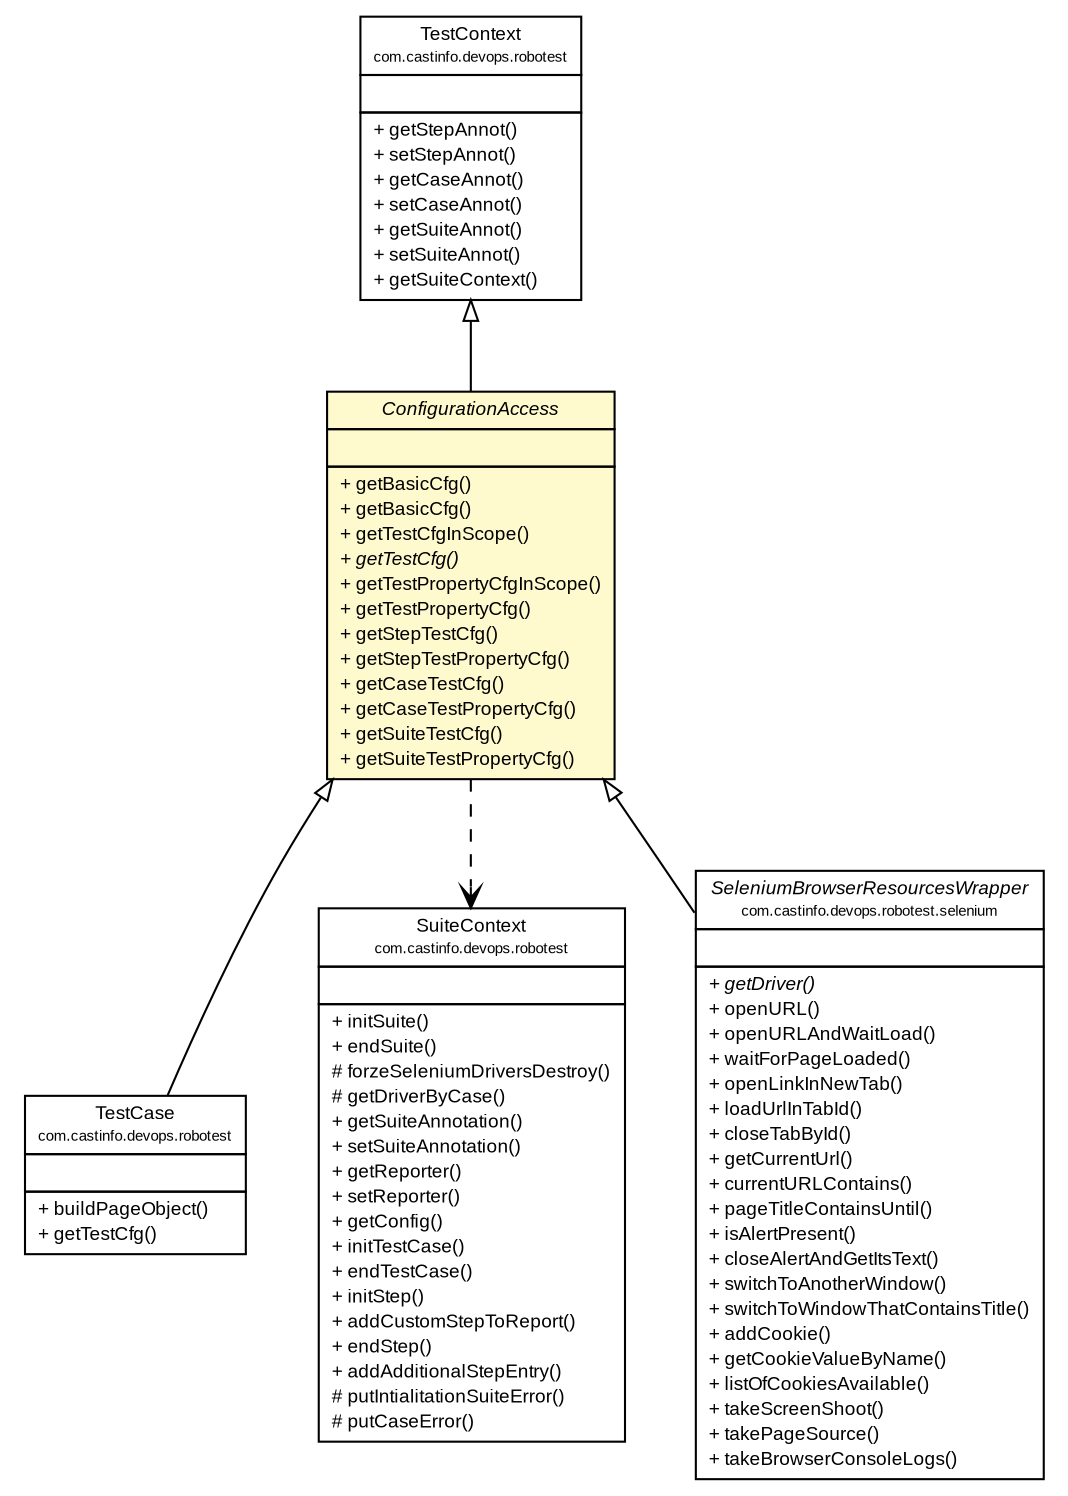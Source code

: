 #!/usr/local/bin/dot
#
# Class diagram 
# Generated by UMLGraph version R5_6-24-gf6e263 (https://www.umlgraph.org/)
#

digraph G {
	edge [fontname="arial",fontsize=10,labelfontname="arial",labelfontsize=10];
	node [fontname="arial",fontsize=10,shape=plaintext];
	nodesep=0.25;
	ranksep=0.5;
	// com.castinfo.devops.robotest.config.ConfigurationAccess
	c743 [label=<<table title="com.castinfo.devops.robotest.config.ConfigurationAccess" border="0" cellborder="1" cellspacing="0" cellpadding="2" port="p" bgcolor="lemonChiffon" href="./ConfigurationAccess.html">
		<tr><td><table border="0" cellspacing="0" cellpadding="1">
<tr><td align="center" balign="center"><font face="arial italic"> ConfigurationAccess </font></td></tr>
		</table></td></tr>
		<tr><td><table border="0" cellspacing="0" cellpadding="1">
<tr><td align="left" balign="left">  </td></tr>
		</table></td></tr>
		<tr><td><table border="0" cellspacing="0" cellpadding="1">
<tr><td align="left" balign="left"> + getBasicCfg() </td></tr>
<tr><td align="left" balign="left"> + getBasicCfg() </td></tr>
<tr><td align="left" balign="left"> + getTestCfgInScope() </td></tr>
<tr><td align="left" balign="left"><font face="arial italic" point-size="9.0"> + getTestCfg() </font></td></tr>
<tr><td align="left" balign="left"> + getTestPropertyCfgInScope() </td></tr>
<tr><td align="left" balign="left"> + getTestPropertyCfg() </td></tr>
<tr><td align="left" balign="left"> + getStepTestCfg() </td></tr>
<tr><td align="left" balign="left"> + getStepTestPropertyCfg() </td></tr>
<tr><td align="left" balign="left"> + getCaseTestCfg() </td></tr>
<tr><td align="left" balign="left"> + getCaseTestPropertyCfg() </td></tr>
<tr><td align="left" balign="left"> + getSuiteTestCfg() </td></tr>
<tr><td align="left" balign="left"> + getSuiteTestPropertyCfg() </td></tr>
		</table></td></tr>
		</table>>, URL="./ConfigurationAccess.html", fontname="arial", fontcolor="black", fontsize=9.0];
	// com.castinfo.devops.robotest.TestContext
	c750 [label=<<table title="com.castinfo.devops.robotest.TestContext" border="0" cellborder="1" cellspacing="0" cellpadding="2" port="p" href="../TestContext.html">
		<tr><td><table border="0" cellspacing="0" cellpadding="1">
<tr><td align="center" balign="center"> TestContext </td></tr>
<tr><td align="center" balign="center"><font point-size="7.0"> com.castinfo.devops.robotest </font></td></tr>
		</table></td></tr>
		<tr><td><table border="0" cellspacing="0" cellpadding="1">
<tr><td align="left" balign="left">  </td></tr>
		</table></td></tr>
		<tr><td><table border="0" cellspacing="0" cellpadding="1">
<tr><td align="left" balign="left"> + getStepAnnot() </td></tr>
<tr><td align="left" balign="left"> + setStepAnnot() </td></tr>
<tr><td align="left" balign="left"> + getCaseAnnot() </td></tr>
<tr><td align="left" balign="left"> + setCaseAnnot() </td></tr>
<tr><td align="left" balign="left"> + getSuiteAnnot() </td></tr>
<tr><td align="left" balign="left"> + setSuiteAnnot() </td></tr>
<tr><td align="left" balign="left"> + getSuiteContext() </td></tr>
		</table></td></tr>
		</table>>, URL="../TestContext.html", fontname="arial", fontcolor="black", fontsize=9.0];
	// com.castinfo.devops.robotest.TestCase
	c751 [label=<<table title="com.castinfo.devops.robotest.TestCase" border="0" cellborder="1" cellspacing="0" cellpadding="2" port="p" href="../TestCase.html">
		<tr><td><table border="0" cellspacing="0" cellpadding="1">
<tr><td align="center" balign="center"> TestCase </td></tr>
<tr><td align="center" balign="center"><font point-size="7.0"> com.castinfo.devops.robotest </font></td></tr>
		</table></td></tr>
		<tr><td><table border="0" cellspacing="0" cellpadding="1">
<tr><td align="left" balign="left">  </td></tr>
		</table></td></tr>
		<tr><td><table border="0" cellspacing="0" cellpadding="1">
<tr><td align="left" balign="left"> + buildPageObject() </td></tr>
<tr><td align="left" balign="left"> + getTestCfg() </td></tr>
		</table></td></tr>
		</table>>, URL="../TestCase.html", fontname="arial", fontcolor="black", fontsize=9.0];
	// com.castinfo.devops.robotest.SuiteContext
	c752 [label=<<table title="com.castinfo.devops.robotest.SuiteContext" border="0" cellborder="1" cellspacing="0" cellpadding="2" port="p" href="../SuiteContext.html">
		<tr><td><table border="0" cellspacing="0" cellpadding="1">
<tr><td align="center" balign="center"> SuiteContext </td></tr>
<tr><td align="center" balign="center"><font point-size="7.0"> com.castinfo.devops.robotest </font></td></tr>
		</table></td></tr>
		<tr><td><table border="0" cellspacing="0" cellpadding="1">
<tr><td align="left" balign="left">  </td></tr>
		</table></td></tr>
		<tr><td><table border="0" cellspacing="0" cellpadding="1">
<tr><td align="left" balign="left"> + initSuite() </td></tr>
<tr><td align="left" balign="left"> + endSuite() </td></tr>
<tr><td align="left" balign="left"> # forzeSeleniumDriversDestroy() </td></tr>
<tr><td align="left" balign="left"> # getDriverByCase() </td></tr>
<tr><td align="left" balign="left"> + getSuiteAnnotation() </td></tr>
<tr><td align="left" balign="left"> + setSuiteAnnotation() </td></tr>
<tr><td align="left" balign="left"> + getReporter() </td></tr>
<tr><td align="left" balign="left"> + setReporter() </td></tr>
<tr><td align="left" balign="left"> + getConfig() </td></tr>
<tr><td align="left" balign="left"> + initTestCase() </td></tr>
<tr><td align="left" balign="left"> + endTestCase() </td></tr>
<tr><td align="left" balign="left"> + initStep() </td></tr>
<tr><td align="left" balign="left"> + addCustomStepToReport() </td></tr>
<tr><td align="left" balign="left"> + endStep() </td></tr>
<tr><td align="left" balign="left"> + addAdditionalStepEntry() </td></tr>
<tr><td align="left" balign="left"> # putIntialitationSuiteError() </td></tr>
<tr><td align="left" balign="left"> # putCaseError() </td></tr>
		</table></td></tr>
		</table>>, URL="../SuiteContext.html", fontname="arial", fontcolor="black", fontsize=9.0];
	// com.castinfo.devops.robotest.selenium.SeleniumBrowserResourcesWrapper
	c771 [label=<<table title="com.castinfo.devops.robotest.selenium.SeleniumBrowserResourcesWrapper" border="0" cellborder="1" cellspacing="0" cellpadding="2" port="p" href="../selenium/SeleniumBrowserResourcesWrapper.html">
		<tr><td><table border="0" cellspacing="0" cellpadding="1">
<tr><td align="center" balign="center"><font face="arial italic"> SeleniumBrowserResourcesWrapper </font></td></tr>
<tr><td align="center" balign="center"><font point-size="7.0"> com.castinfo.devops.robotest.selenium </font></td></tr>
		</table></td></tr>
		<tr><td><table border="0" cellspacing="0" cellpadding="1">
<tr><td align="left" balign="left">  </td></tr>
		</table></td></tr>
		<tr><td><table border="0" cellspacing="0" cellpadding="1">
<tr><td align="left" balign="left"><font face="arial italic" point-size="9.0"> + getDriver() </font></td></tr>
<tr><td align="left" balign="left"> + openURL() </td></tr>
<tr><td align="left" balign="left"> + openURLAndWaitLoad() </td></tr>
<tr><td align="left" balign="left"> + waitForPageLoaded() </td></tr>
<tr><td align="left" balign="left"> + openLinkInNewTab() </td></tr>
<tr><td align="left" balign="left"> + loadUrlInTabId() </td></tr>
<tr><td align="left" balign="left"> + closeTabById() </td></tr>
<tr><td align="left" balign="left"> + getCurrentUrl() </td></tr>
<tr><td align="left" balign="left"> + currentURLContains() </td></tr>
<tr><td align="left" balign="left"> + pageTitleContainsUntil() </td></tr>
<tr><td align="left" balign="left"> + isAlertPresent() </td></tr>
<tr><td align="left" balign="left"> + closeAlertAndGetItsText() </td></tr>
<tr><td align="left" balign="left"> + switchToAnotherWindow() </td></tr>
<tr><td align="left" balign="left"> + switchToWindowThatContainsTitle() </td></tr>
<tr><td align="left" balign="left"> + addCookie() </td></tr>
<tr><td align="left" balign="left"> + getCookieValueByName() </td></tr>
<tr><td align="left" balign="left"> + listOfCookiesAvailable() </td></tr>
<tr><td align="left" balign="left"> + takeScreenShoot() </td></tr>
<tr><td align="left" balign="left"> + takePageSource() </td></tr>
<tr><td align="left" balign="left"> + takeBrowserConsoleLogs() </td></tr>
		</table></td></tr>
		</table>>, URL="../selenium/SeleniumBrowserResourcesWrapper.html", fontname="arial", fontcolor="black", fontsize=9.0];
	//com.castinfo.devops.robotest.config.ConfigurationAccess extends com.castinfo.devops.robotest.TestContext
	c750:p -> c743:p [dir=back,arrowtail=empty];
	//com.castinfo.devops.robotest.TestCase extends com.castinfo.devops.robotest.config.ConfigurationAccess
	c743:p -> c751:p [dir=back,arrowtail=empty];
	//com.castinfo.devops.robotest.selenium.SeleniumBrowserResourcesWrapper extends com.castinfo.devops.robotest.config.ConfigurationAccess
	c743:p -> c771:p [dir=back,arrowtail=empty];
	// com.castinfo.devops.robotest.config.ConfigurationAccess DEPEND com.castinfo.devops.robotest.SuiteContext
	c743:p -> c752:p [taillabel="", label="", headlabel="", fontname="arial", fontcolor="black", fontsize=10.0, color="black", arrowhead=open, style=dashed];
}

